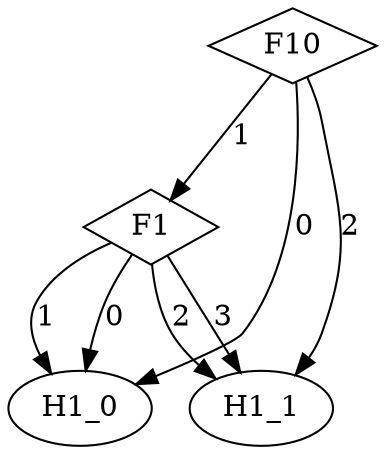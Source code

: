digraph {
node [label=H1_1,style=""] H1_1
node [label=H1_1,style=""] H1_1
node [label=H1_0,style=""] H1_0
node [label=H1_0,style=""] H1_0
node [label=H1_1,style=""] H1_1
node [label=H1_0,style=""] H1_0
node [label=F1,shape="diamond",style=""] 1
node [label=F10,shape="diamond",style=""] 0

1 -> H1_1 [label="3"]
1 -> H1_1 [label="2"]
1 -> H1_0 [label="1"]
1 -> H1_0 [label="0"]
0 -> H1_1 [label="2"]
0 -> 1 [label="1"]
0 -> H1_0 [label="0"]
}